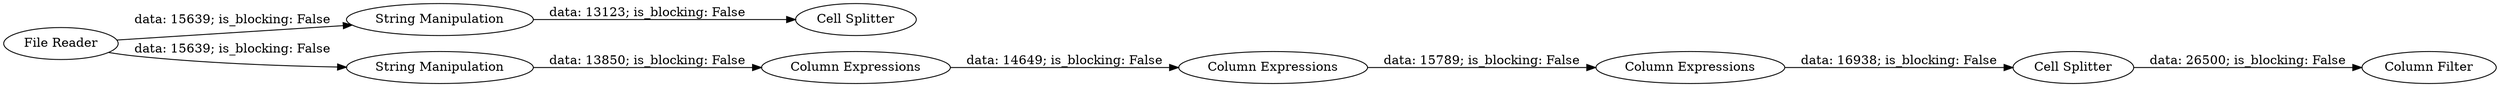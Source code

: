 digraph {
	"-5675436967153732452_1" [label="File Reader"]
	"-5675436967153732452_5" [label="Column Expressions"]
	"-5675436967153732452_7" [label="Column Expressions"]
	"-5675436967153732452_10" [label="Cell Splitter"]
	"-5675436967153732452_9" [label="String Manipulation"]
	"-5675436967153732452_6" [label="Column Expressions"]
	"-5675436967153732452_3" [label="Cell Splitter"]
	"-5675436967153732452_8" [label="Column Filter"]
	"-5675436967153732452_2" [label="String Manipulation"]
	"-5675436967153732452_7" -> "-5675436967153732452_3" [label="data: 16938; is_blocking: False"]
	"-5675436967153732452_1" -> "-5675436967153732452_2" [label="data: 15639; is_blocking: False"]
	"-5675436967153732452_3" -> "-5675436967153732452_8" [label="data: 26500; is_blocking: False"]
	"-5675436967153732452_6" -> "-5675436967153732452_7" [label="data: 15789; is_blocking: False"]
	"-5675436967153732452_9" -> "-5675436967153732452_10" [label="data: 13123; is_blocking: False"]
	"-5675436967153732452_2" -> "-5675436967153732452_5" [label="data: 13850; is_blocking: False"]
	"-5675436967153732452_1" -> "-5675436967153732452_9" [label="data: 15639; is_blocking: False"]
	"-5675436967153732452_5" -> "-5675436967153732452_6" [label="data: 14649; is_blocking: False"]
	rankdir=LR
}
